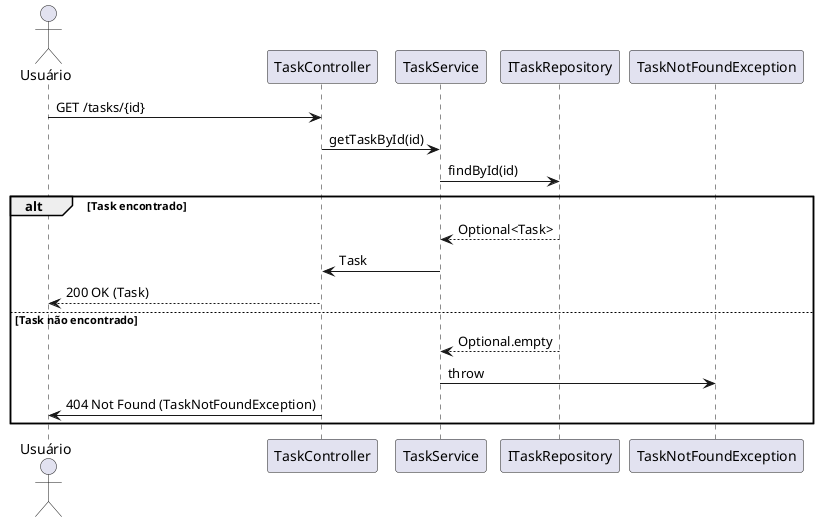 @startuml diagrama_de_sequencia_003_getTask
actor Usuário
Usuário -> TaskController: GET /tasks/{id}
TaskController -> TaskService: getTaskById(id)
TaskService -> ITaskRepository: findById(id)
alt Task encontrado
    ITaskRepository --> TaskService: Optional<Task>
    TaskService -> TaskController: Task
    TaskController --> Usuário: 200 OK (Task)
else Task não encontrado
    ITaskRepository --> TaskService: Optional.empty
    TaskService -> TaskNotFoundException: throw
    TaskController -> Usuário: 404 Not Found (TaskNotFoundException)
end
@enduml
